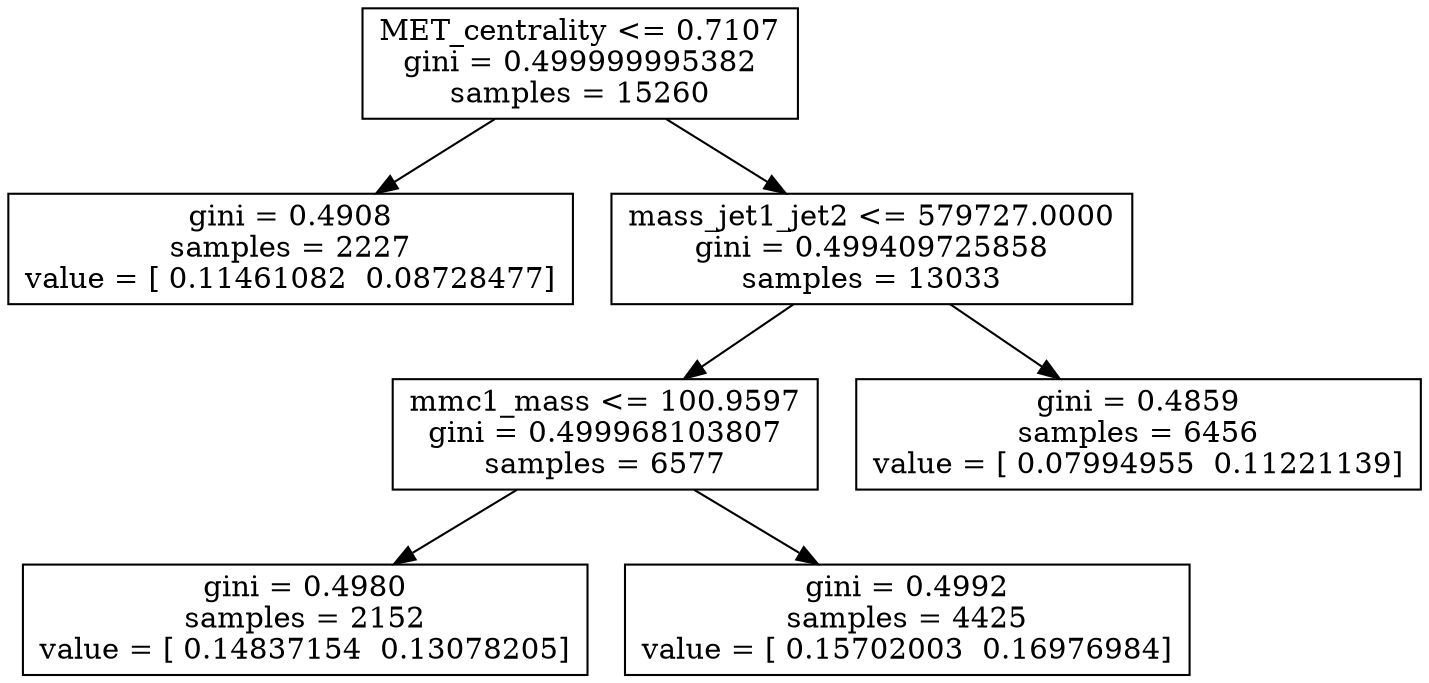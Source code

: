 digraph Tree {
0 [label="MET_centrality <= 0.7107\ngini = 0.499999995382\nsamples = 15260", shape="box"] ;
1 [label="gini = 0.4908\nsamples = 2227\nvalue = [ 0.11461082  0.08728477]", shape="box"] ;
0 -> 1 ;
2 [label="mass_jet1_jet2 <= 579727.0000\ngini = 0.499409725858\nsamples = 13033", shape="box"] ;
0 -> 2 ;
3 [label="mmc1_mass <= 100.9597\ngini = 0.499968103807\nsamples = 6577", shape="box"] ;
2 -> 3 ;
4 [label="gini = 0.4980\nsamples = 2152\nvalue = [ 0.14837154  0.13078205]", shape="box"] ;
3 -> 4 ;
5 [label="gini = 0.4992\nsamples = 4425\nvalue = [ 0.15702003  0.16976984]", shape="box"] ;
3 -> 5 ;
6 [label="gini = 0.4859\nsamples = 6456\nvalue = [ 0.07994955  0.11221139]", shape="box"] ;
2 -> 6 ;
}